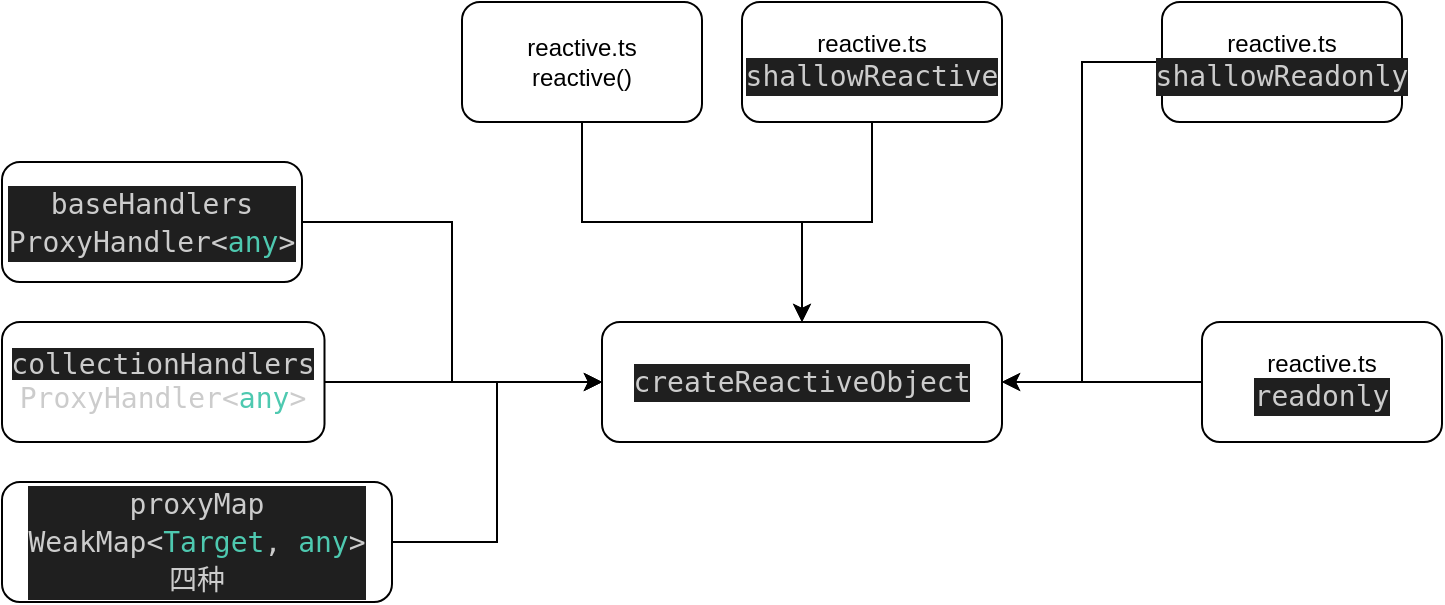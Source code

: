 <mxfile version="22.0.6" type="github" pages="2">
  <diagram name="reactivity" id="0783ab3e-0a74-02c8-0abd-f7b4e66b4bec">
    <mxGraphModel dx="996" dy="549" grid="1" gridSize="10" guides="1" tooltips="1" connect="1" arrows="1" fold="1" page="1" pageScale="1" pageWidth="850" pageHeight="1100" background="none" math="0" shadow="0">
      <root>
        <mxCell id="0" />
        <mxCell id="1" parent="0" />
        <mxCell id="HKoM_O8IZkuuAkILYHtu-3" value="" style="edgeStyle=orthogonalEdgeStyle;rounded=0;orthogonalLoop=1;jettySize=auto;html=1;" parent="1" source="HKoM_O8IZkuuAkILYHtu-1" target="HKoM_O8IZkuuAkILYHtu-2" edge="1">
          <mxGeometry relative="1" as="geometry" />
        </mxCell>
        <mxCell id="HKoM_O8IZkuuAkILYHtu-1" value="reactive.ts&lt;br&gt;reactive()" style="rounded=1;whiteSpace=wrap;html=1;" parent="1" vertex="1">
          <mxGeometry x="250" y="50" width="120" height="60" as="geometry" />
        </mxCell>
        <mxCell id="HKoM_O8IZkuuAkILYHtu-2" value="&lt;div style=&quot;color: rgb(204, 204, 204); background-color: rgb(31, 31, 31); font-family: &amp;quot;Droid Sans Mono&amp;quot;, &amp;quot;monospace&amp;quot;, monospace; font-size: 14px; line-height: 19px;&quot;&gt;createReactiveObject&lt;/div&gt;" style="whiteSpace=wrap;html=1;rounded=1;" parent="1" vertex="1">
          <mxGeometry x="320" y="210" width="200" height="60" as="geometry" />
        </mxCell>
        <mxCell id="HKoM_O8IZkuuAkILYHtu-6" style="edgeStyle=orthogonalEdgeStyle;rounded=0;orthogonalLoop=1;jettySize=auto;html=1;entryX=0;entryY=0.5;entryDx=0;entryDy=0;" parent="1" source="HKoM_O8IZkuuAkILYHtu-4" target="HKoM_O8IZkuuAkILYHtu-2" edge="1">
          <mxGeometry relative="1" as="geometry" />
        </mxCell>
        <mxCell id="HKoM_O8IZkuuAkILYHtu-4" value="&lt;div style=&quot;color: rgb(204, 204, 204); background-color: rgb(31, 31, 31); font-family: &amp;quot;Droid Sans Mono&amp;quot;, &amp;quot;monospace&amp;quot;, monospace; font-size: 14px; line-height: 19px;&quot;&gt;&lt;div style=&quot;line-height: 19px;&quot;&gt;baseHandlers&lt;/div&gt;&lt;/div&gt;&lt;div style=&quot;color: rgb(204, 204, 204); background-color: rgb(31, 31, 31); font-family: &amp;quot;Droid Sans Mono&amp;quot;, &amp;quot;monospace&amp;quot;, monospace; font-size: 14px; line-height: 19px;&quot;&gt;&lt;div style=&quot;line-height: 19px;&quot;&gt;ProxyHandler&amp;lt;&lt;span style=&quot;color: #4ec9b0;&quot;&gt;any&lt;/span&gt;&amp;gt;&lt;/div&gt;&lt;/div&gt;" style="whiteSpace=wrap;html=1;rounded=1;" parent="1" vertex="1">
          <mxGeometry x="20" y="130" width="150" height="60" as="geometry" />
        </mxCell>
        <mxCell id="HKoM_O8IZkuuAkILYHtu-8" style="edgeStyle=orthogonalEdgeStyle;rounded=0;orthogonalLoop=1;jettySize=auto;html=1;entryX=0.5;entryY=0;entryDx=0;entryDy=0;" parent="1" source="HKoM_O8IZkuuAkILYHtu-7" target="HKoM_O8IZkuuAkILYHtu-2" edge="1">
          <mxGeometry relative="1" as="geometry" />
        </mxCell>
        <mxCell id="HKoM_O8IZkuuAkILYHtu-7" value="reactive.ts&lt;br&gt;&lt;div style=&quot;color: rgb(204, 204, 204); background-color: rgb(31, 31, 31); font-family: &amp;quot;Droid Sans Mono&amp;quot;, &amp;quot;monospace&amp;quot;, monospace; font-size: 14px; line-height: 19px;&quot;&gt;shallowReactive&lt;/div&gt;" style="rounded=1;whiteSpace=wrap;html=1;" parent="1" vertex="1">
          <mxGeometry x="390" y="50" width="130" height="60" as="geometry" />
        </mxCell>
        <mxCell id="HKoM_O8IZkuuAkILYHtu-12" style="edgeStyle=orthogonalEdgeStyle;rounded=0;orthogonalLoop=1;jettySize=auto;html=1;entryX=1;entryY=0.5;entryDx=0;entryDy=0;" parent="1" source="HKoM_O8IZkuuAkILYHtu-9" target="HKoM_O8IZkuuAkILYHtu-2" edge="1">
          <mxGeometry relative="1" as="geometry" />
        </mxCell>
        <mxCell id="HKoM_O8IZkuuAkILYHtu-9" value="reactive.ts&lt;br&gt;&lt;div style=&quot;color: rgb(204, 204, 204); background-color: rgb(31, 31, 31); font-family: &amp;quot;Droid Sans Mono&amp;quot;, &amp;quot;monospace&amp;quot;, monospace; font-size: 14px; line-height: 19px;&quot;&gt;readonly&lt;/div&gt;" style="rounded=1;whiteSpace=wrap;html=1;" parent="1" vertex="1">
          <mxGeometry x="620" y="210" width="120" height="60" as="geometry" />
        </mxCell>
        <mxCell id="HKoM_O8IZkuuAkILYHtu-14" style="edgeStyle=orthogonalEdgeStyle;rounded=0;orthogonalLoop=1;jettySize=auto;html=1;entryX=1;entryY=0.5;entryDx=0;entryDy=0;" parent="1" source="HKoM_O8IZkuuAkILYHtu-10" target="HKoM_O8IZkuuAkILYHtu-2" edge="1">
          <mxGeometry relative="1" as="geometry" />
        </mxCell>
        <mxCell id="HKoM_O8IZkuuAkILYHtu-10" value="reactive.ts&lt;br&gt;&lt;div style=&quot;color: rgb(204, 204, 204); background-color: rgb(31, 31, 31); font-family: &amp;quot;Droid Sans Mono&amp;quot;, &amp;quot;monospace&amp;quot;, monospace; font-size: 14px; line-height: 19px;&quot;&gt;shallowReadonly&lt;/div&gt;" style="rounded=1;whiteSpace=wrap;html=1;" parent="1" vertex="1">
          <mxGeometry x="600" y="50" width="120" height="60" as="geometry" />
        </mxCell>
        <mxCell id="HKoM_O8IZkuuAkILYHtu-22" style="edgeStyle=orthogonalEdgeStyle;rounded=0;orthogonalLoop=1;jettySize=auto;html=1;entryX=0;entryY=0.5;entryDx=0;entryDy=0;" parent="1" source="HKoM_O8IZkuuAkILYHtu-15" target="HKoM_O8IZkuuAkILYHtu-2" edge="1">
          <mxGeometry relative="1" as="geometry" />
        </mxCell>
        <mxCell id="HKoM_O8IZkuuAkILYHtu-15" value="&lt;div style=&quot;color: rgb(204, 204, 204); background-color: rgb(31, 31, 31); font-family: &amp;quot;Droid Sans Mono&amp;quot;, &amp;quot;monospace&amp;quot;, monospace; font-size: 14px; line-height: 19px;&quot;&gt;&lt;div style=&quot;line-height: 19px;&quot;&gt;proxyMap&lt;/div&gt;&lt;div style=&quot;line-height: 19px;&quot;&gt;&lt;div style=&quot;line-height: 19px;&quot;&gt;WeakMap&amp;lt;&lt;span style=&quot;color: #4ec9b0;&quot;&gt;Target&lt;/span&gt;, &lt;span style=&quot;color: #4ec9b0;&quot;&gt;any&lt;/span&gt;&amp;gt;&lt;/div&gt;&lt;/div&gt;&lt;div style=&quot;line-height: 19px;&quot;&gt;四种&lt;/div&gt;&lt;/div&gt;" style="whiteSpace=wrap;html=1;rounded=1;" parent="1" vertex="1">
          <mxGeometry x="20" y="290" width="195" height="60" as="geometry" />
        </mxCell>
        <mxCell id="HKoM_O8IZkuuAkILYHtu-23" style="edgeStyle=orthogonalEdgeStyle;rounded=0;orthogonalLoop=1;jettySize=auto;html=1;" parent="1" source="HKoM_O8IZkuuAkILYHtu-19" edge="1">
          <mxGeometry relative="1" as="geometry">
            <mxPoint x="320" y="240" as="targetPoint" />
          </mxGeometry>
        </mxCell>
        <mxCell id="HKoM_O8IZkuuAkILYHtu-19" value="&lt;span style=&quot;color: rgb(204, 204, 204); font-family: &amp;quot;Droid Sans Mono&amp;quot;, &amp;quot;monospace&amp;quot;, monospace; font-size: 14px; font-style: normal; font-variant-ligatures: normal; font-variant-caps: normal; font-weight: 400; letter-spacing: normal; orphans: 2; text-align: center; text-indent: 0px; text-transform: none; widows: 2; word-spacing: 0px; -webkit-text-stroke-width: 0px; background-color: rgb(31, 31, 31); text-decoration-thickness: initial; text-decoration-style: initial; text-decoration-color: initial; float: none; display: inline !important;&quot;&gt;collectionHandlers&lt;br&gt;&lt;div style=&quot;line-height: 19px;&quot;&gt;ProxyHandler&amp;lt;&lt;span style=&quot;color: #4ec9b0;&quot;&gt;any&lt;/span&gt;&amp;gt;&lt;/div&gt;&lt;/span&gt;" style="whiteSpace=wrap;html=1;rounded=1;" parent="1" vertex="1">
          <mxGeometry x="20" y="210" width="161.25" height="60" as="geometry" />
        </mxCell>
      </root>
    </mxGraphModel>
  </diagram>
  <diagram id="Y0hewVNvd8raiG_5CKzn" name="createApp">
    <mxGraphModel dx="996" dy="549" grid="1" gridSize="10" guides="1" tooltips="1" connect="1" arrows="1" fold="1" page="1" pageScale="1" pageWidth="827" pageHeight="1169" math="0" shadow="0">
      <root>
        <mxCell id="0" />
        <mxCell id="1" parent="0" />
        <mxCell id="SzNL6YDOqhzmjGkaJPtR-4" value="" style="edgeStyle=orthogonalEdgeStyle;rounded=0;orthogonalLoop=1;jettySize=auto;html=1;" edge="1" parent="1" source="SzNL6YDOqhzmjGkaJPtR-1" target="SzNL6YDOqhzmjGkaJPtR-3">
          <mxGeometry relative="1" as="geometry" />
        </mxCell>
        <mxCell id="SzNL6YDOqhzmjGkaJPtR-1" value="&lt;br&gt;&lt;div style=&quot;color: rgb(204, 204, 204); background-color: rgb(31, 31, 31); font-family: Consolas, &amp;quot;Courier New&amp;quot;, monospace; font-weight: normal; font-size: 15px; line-height: 20px;&quot;&gt;&lt;div&gt;&lt;span style=&quot;color: #dcdcaa;&quot;&gt;createApp&lt;/span&gt;&lt;/div&gt;&lt;/div&gt;&lt;br&gt;&lt;div style=&quot;color: rgb(204, 204, 204); background-color: rgb(31, 31, 31); font-family: Consolas, &amp;quot;Courier New&amp;quot;, monospace; font-size: 15px; line-height: 20px;&quot;&gt;export &lt;span style=&quot;color: #569cd6;&quot;&gt;const&lt;/span&gt; &lt;span style=&quot;color: #dcdcaa;&quot;&gt;createApp&lt;/span&gt; &lt;span style=&quot;color: #d4d4d4;&quot;&gt;=&lt;/span&gt; ((&lt;span style=&quot;color: #d4d4d4;&quot;&gt;...&lt;/span&gt;&lt;span style=&quot;color: #9cdcfe;&quot;&gt;args&lt;/span&gt;) &lt;span style=&quot;color: #569cd6;&quot;&gt;=&amp;gt;&lt;/span&gt; {})&lt;/div&gt;" style="rounded=1;whiteSpace=wrap;html=1;" vertex="1" parent="1">
          <mxGeometry x="50" y="20" width="430" height="90" as="geometry" />
        </mxCell>
        <mxCell id="SzNL6YDOqhzmjGkaJPtR-6" value="" style="edgeStyle=orthogonalEdgeStyle;rounded=0;orthogonalLoop=1;jettySize=auto;html=1;" edge="1" parent="1" source="SzNL6YDOqhzmjGkaJPtR-3" target="SzNL6YDOqhzmjGkaJPtR-5">
          <mxGeometry relative="1" as="geometry" />
        </mxCell>
        <mxCell id="SzNL6YDOqhzmjGkaJPtR-8" value="" style="edgeStyle=orthogonalEdgeStyle;rounded=0;orthogonalLoop=1;jettySize=auto;html=1;" edge="1" parent="1" source="SzNL6YDOqhzmjGkaJPtR-3" target="SzNL6YDOqhzmjGkaJPtR-7">
          <mxGeometry relative="1" as="geometry" />
        </mxCell>
        <mxCell id="SzNL6YDOqhzmjGkaJPtR-11" value="" style="edgeStyle=orthogonalEdgeStyle;rounded=0;orthogonalLoop=1;jettySize=auto;html=1;" edge="1" parent="1" source="SzNL6YDOqhzmjGkaJPtR-3" target="SzNL6YDOqhzmjGkaJPtR-10">
          <mxGeometry relative="1" as="geometry" />
        </mxCell>
        <mxCell id="SzNL6YDOqhzmjGkaJPtR-3" value="&lt;div style=&quot;color: rgb(204, 204, 204); background-color: rgb(31, 31, 31); font-family: Consolas, &amp;quot;Courier New&amp;quot;, monospace; font-size: 15px; line-height: 20px;&quot;&gt;&lt;div&gt;// 注意类型&lt;/div&gt;&lt;div&gt;&amp;nbsp; &lt;span style=&quot;color: #569cd6;&quot;&gt;const&lt;/span&gt; &lt;span style=&quot;color: #4fc1ff;&quot;&gt;app&lt;/span&gt; &lt;span style=&quot;color: #d4d4d4;&quot;&gt;=&lt;/span&gt; &lt;span style=&quot;color: #dcdcaa;&quot;&gt;ensureRenderer&lt;/span&gt;().&lt;span style=&quot;color: #dcdcaa;&quot;&gt;createApp&lt;/span&gt;(&lt;span style=&quot;color: #d4d4d4;&quot;&gt;...&lt;/span&gt;&lt;span style=&quot;color: #9cdcfe;&quot;&gt;args&lt;/span&gt;)&lt;/div&gt;&lt;/div&gt;" style="whiteSpace=wrap;html=1;rounded=1;" vertex="1" parent="1">
          <mxGeometry x="30" y="210" width="470" height="60" as="geometry" />
        </mxCell>
        <mxCell id="SzNL6YDOqhzmjGkaJPtR-5" value="&lt;div style=&quot;color: rgb(204, 204, 204); background-color: rgb(31, 31, 31); font-family: Consolas, &amp;quot;Courier New&amp;quot;, monospace; font-size: 15px; line-height: 20px;&quot;&gt;ensureRenderer&lt;/div&gt;" style="whiteSpace=wrap;html=1;rounded=1;" vertex="1" parent="1">
          <mxGeometry x="560" y="20" width="120" height="60" as="geometry" />
        </mxCell>
        <mxCell id="SzNL6YDOqhzmjGkaJPtR-7" value="&lt;div style=&quot;color: rgb(204, 204, 204); background-color: rgb(31, 31, 31); font-family: Consolas, &amp;quot;Courier New&amp;quot;, monospace; font-size: 15px; line-height: 20px;&quot;&gt;createApp&lt;span style=&quot;color: #d4d4d4;&quot;&gt;:&lt;/span&gt; &lt;span style=&quot;color: #4ec9b0;&quot;&gt;CreateAppFunction&lt;/span&gt;&amp;lt;&lt;span style=&quot;color: #4ec9b0;&quot;&gt;HostElement&lt;/span&gt;&amp;gt;&lt;/div&gt;" style="whiteSpace=wrap;html=1;rounded=1;" vertex="1" parent="1">
          <mxGeometry x="650" y="120" width="300" height="60" as="geometry" />
        </mxCell>
        <mxCell id="SzNL6YDOqhzmjGkaJPtR-10" value="app.mount will do many things" style="whiteSpace=wrap;html=1;rounded=1;" vertex="1" parent="1">
          <mxGeometry x="205" y="350" width="120" height="60" as="geometry" />
        </mxCell>
      </root>
    </mxGraphModel>
  </diagram>
</mxfile>
